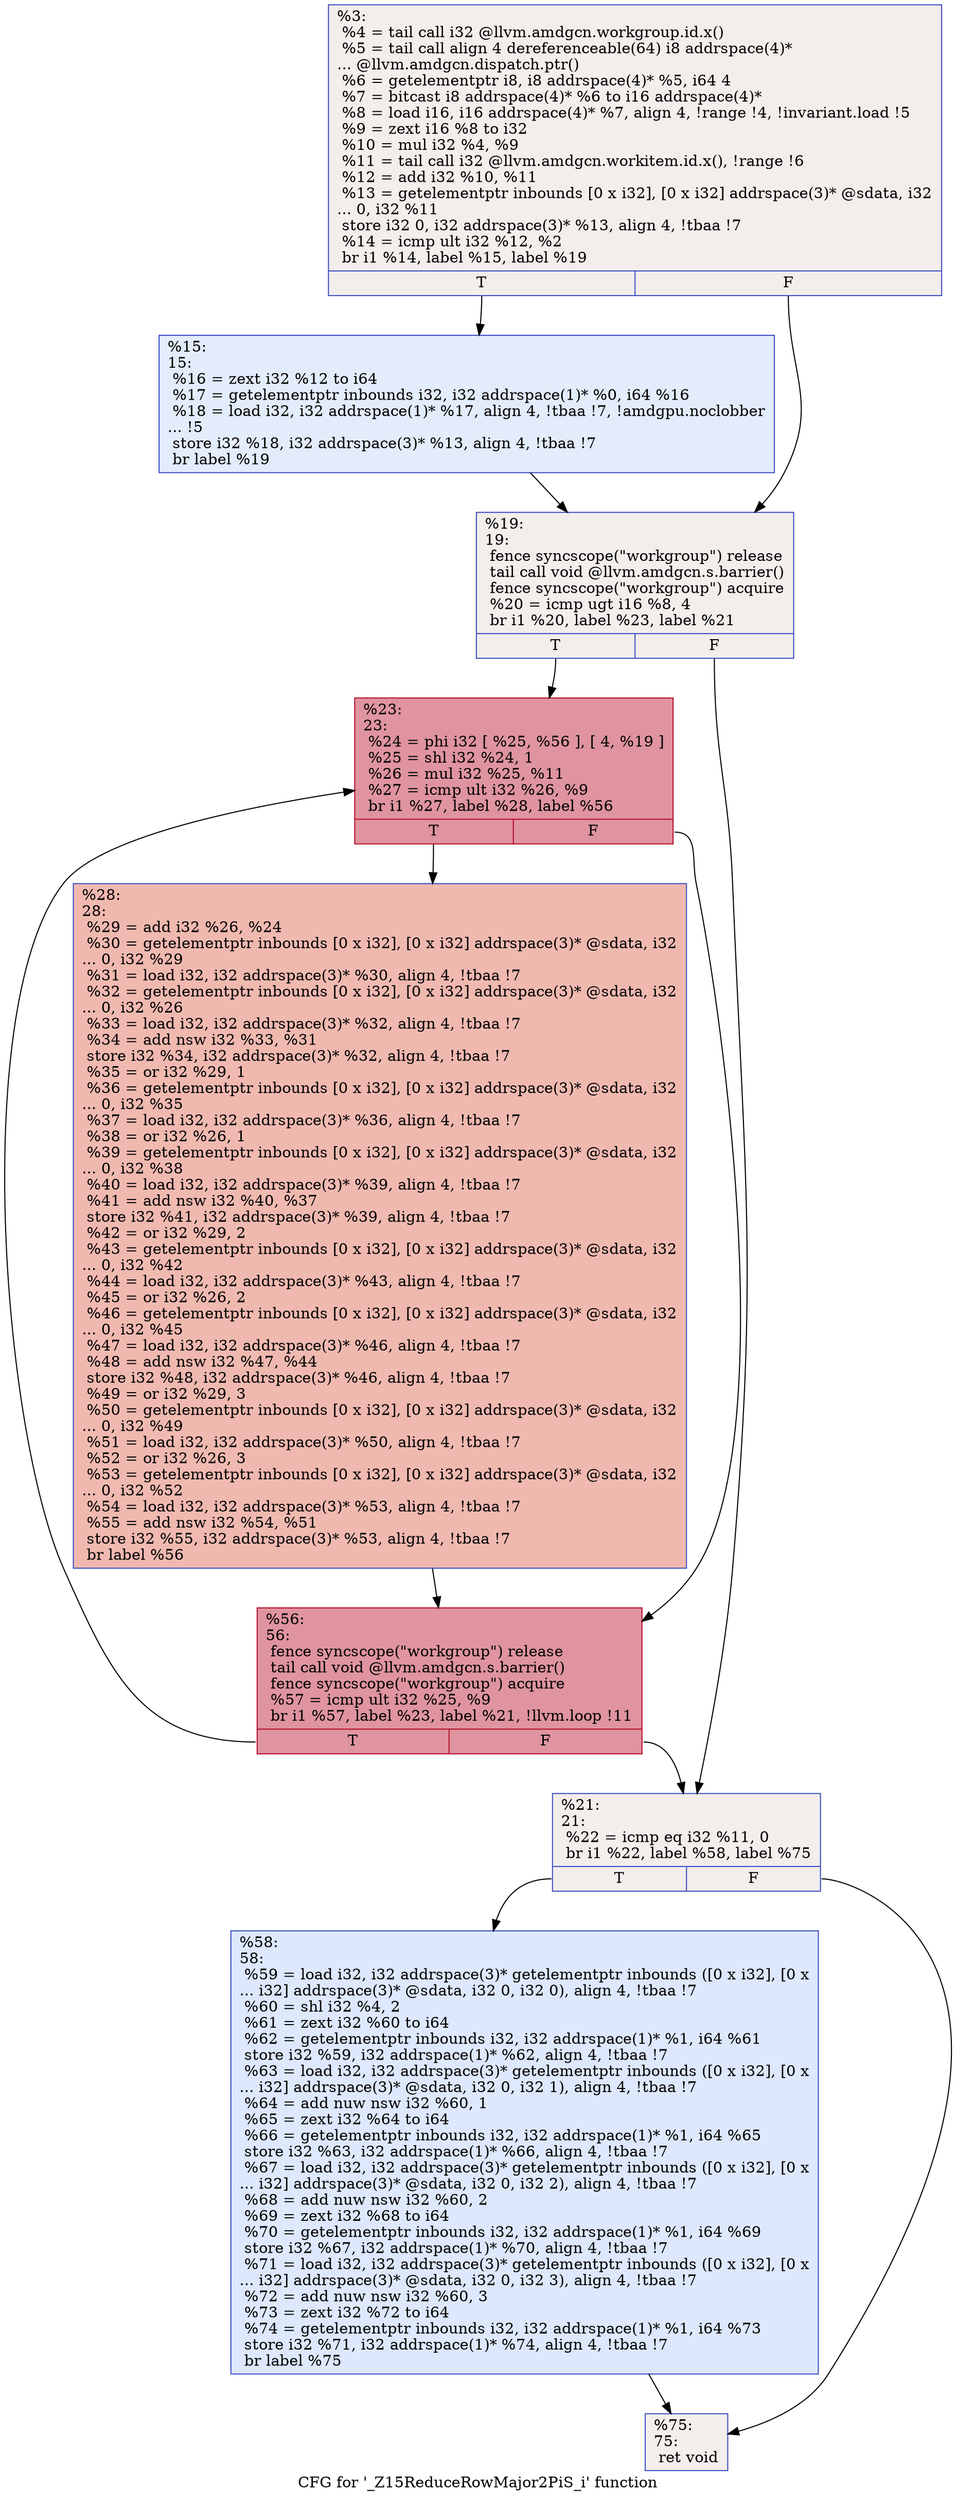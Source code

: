 digraph "CFG for '_Z15ReduceRowMajor2PiS_i' function" {
	label="CFG for '_Z15ReduceRowMajor2PiS_i' function";

	Node0x570d7a0 [shape=record,color="#3d50c3ff", style=filled, fillcolor="#e3d9d370",label="{%3:\l  %4 = tail call i32 @llvm.amdgcn.workgroup.id.x()\l  %5 = tail call align 4 dereferenceable(64) i8 addrspace(4)*\l... @llvm.amdgcn.dispatch.ptr()\l  %6 = getelementptr i8, i8 addrspace(4)* %5, i64 4\l  %7 = bitcast i8 addrspace(4)* %6 to i16 addrspace(4)*\l  %8 = load i16, i16 addrspace(4)* %7, align 4, !range !4, !invariant.load !5\l  %9 = zext i16 %8 to i32\l  %10 = mul i32 %4, %9\l  %11 = tail call i32 @llvm.amdgcn.workitem.id.x(), !range !6\l  %12 = add i32 %10, %11\l  %13 = getelementptr inbounds [0 x i32], [0 x i32] addrspace(3)* @sdata, i32\l... 0, i32 %11\l  store i32 0, i32 addrspace(3)* %13, align 4, !tbaa !7\l  %14 = icmp ult i32 %12, %2\l  br i1 %14, label %15, label %19\l|{<s0>T|<s1>F}}"];
	Node0x570d7a0:s0 -> Node0x570f960;
	Node0x570d7a0:s1 -> Node0x570f9f0;
	Node0x570f960 [shape=record,color="#3d50c3ff", style=filled, fillcolor="#bfd3f670",label="{%15:\l15:                                               \l  %16 = zext i32 %12 to i64\l  %17 = getelementptr inbounds i32, i32 addrspace(1)* %0, i64 %16\l  %18 = load i32, i32 addrspace(1)* %17, align 4, !tbaa !7, !amdgpu.noclobber\l... !5\l  store i32 %18, i32 addrspace(3)* %13, align 4, !tbaa !7\l  br label %19\l}"];
	Node0x570f960 -> Node0x570f9f0;
	Node0x570f9f0 [shape=record,color="#3d50c3ff", style=filled, fillcolor="#e3d9d370",label="{%19:\l19:                                               \l  fence syncscope(\"workgroup\") release\l  tail call void @llvm.amdgcn.s.barrier()\l  fence syncscope(\"workgroup\") acquire\l  %20 = icmp ugt i16 %8, 4\l  br i1 %20, label %23, label %21\l|{<s0>T|<s1>F}}"];
	Node0x570f9f0:s0 -> Node0x5710e20;
	Node0x570f9f0:s1 -> Node0x5710e70;
	Node0x5710e70 [shape=record,color="#3d50c3ff", style=filled, fillcolor="#e3d9d370",label="{%21:\l21:                                               \l  %22 = icmp eq i32 %11, 0\l  br i1 %22, label %58, label %75\l|{<s0>T|<s1>F}}"];
	Node0x5710e70:s0 -> Node0x5711040;
	Node0x5710e70:s1 -> Node0x5711090;
	Node0x5710e20 [shape=record,color="#b70d28ff", style=filled, fillcolor="#b70d2870",label="{%23:\l23:                                               \l  %24 = phi i32 [ %25, %56 ], [ 4, %19 ]\l  %25 = shl i32 %24, 1\l  %26 = mul i32 %25, %11\l  %27 = icmp ult i32 %26, %9\l  br i1 %27, label %28, label %56\l|{<s0>T|<s1>F}}"];
	Node0x5710e20:s0 -> Node0x5711550;
	Node0x5710e20:s1 -> Node0x5711200;
	Node0x5711550 [shape=record,color="#3d50c3ff", style=filled, fillcolor="#de614d70",label="{%28:\l28:                                               \l  %29 = add i32 %26, %24\l  %30 = getelementptr inbounds [0 x i32], [0 x i32] addrspace(3)* @sdata, i32\l... 0, i32 %29\l  %31 = load i32, i32 addrspace(3)* %30, align 4, !tbaa !7\l  %32 = getelementptr inbounds [0 x i32], [0 x i32] addrspace(3)* @sdata, i32\l... 0, i32 %26\l  %33 = load i32, i32 addrspace(3)* %32, align 4, !tbaa !7\l  %34 = add nsw i32 %33, %31\l  store i32 %34, i32 addrspace(3)* %32, align 4, !tbaa !7\l  %35 = or i32 %29, 1\l  %36 = getelementptr inbounds [0 x i32], [0 x i32] addrspace(3)* @sdata, i32\l... 0, i32 %35\l  %37 = load i32, i32 addrspace(3)* %36, align 4, !tbaa !7\l  %38 = or i32 %26, 1\l  %39 = getelementptr inbounds [0 x i32], [0 x i32] addrspace(3)* @sdata, i32\l... 0, i32 %38\l  %40 = load i32, i32 addrspace(3)* %39, align 4, !tbaa !7\l  %41 = add nsw i32 %40, %37\l  store i32 %41, i32 addrspace(3)* %39, align 4, !tbaa !7\l  %42 = or i32 %29, 2\l  %43 = getelementptr inbounds [0 x i32], [0 x i32] addrspace(3)* @sdata, i32\l... 0, i32 %42\l  %44 = load i32, i32 addrspace(3)* %43, align 4, !tbaa !7\l  %45 = or i32 %26, 2\l  %46 = getelementptr inbounds [0 x i32], [0 x i32] addrspace(3)* @sdata, i32\l... 0, i32 %45\l  %47 = load i32, i32 addrspace(3)* %46, align 4, !tbaa !7\l  %48 = add nsw i32 %47, %44\l  store i32 %48, i32 addrspace(3)* %46, align 4, !tbaa !7\l  %49 = or i32 %29, 3\l  %50 = getelementptr inbounds [0 x i32], [0 x i32] addrspace(3)* @sdata, i32\l... 0, i32 %49\l  %51 = load i32, i32 addrspace(3)* %50, align 4, !tbaa !7\l  %52 = or i32 %26, 3\l  %53 = getelementptr inbounds [0 x i32], [0 x i32] addrspace(3)* @sdata, i32\l... 0, i32 %52\l  %54 = load i32, i32 addrspace(3)* %53, align 4, !tbaa !7\l  %55 = add nsw i32 %54, %51\l  store i32 %55, i32 addrspace(3)* %53, align 4, !tbaa !7\l  br label %56\l}"];
	Node0x5711550 -> Node0x5711200;
	Node0x5711200 [shape=record,color="#b70d28ff", style=filled, fillcolor="#b70d2870",label="{%56:\l56:                                               \l  fence syncscope(\"workgroup\") release\l  tail call void @llvm.amdgcn.s.barrier()\l  fence syncscope(\"workgroup\") acquire\l  %57 = icmp ult i32 %25, %9\l  br i1 %57, label %23, label %21, !llvm.loop !11\l|{<s0>T|<s1>F}}"];
	Node0x5711200:s0 -> Node0x5710e20;
	Node0x5711200:s1 -> Node0x5710e70;
	Node0x5711040 [shape=record,color="#3d50c3ff", style=filled, fillcolor="#b2ccfb70",label="{%58:\l58:                                               \l  %59 = load i32, i32 addrspace(3)* getelementptr inbounds ([0 x i32], [0 x\l... i32] addrspace(3)* @sdata, i32 0, i32 0), align 4, !tbaa !7\l  %60 = shl i32 %4, 2\l  %61 = zext i32 %60 to i64\l  %62 = getelementptr inbounds i32, i32 addrspace(1)* %1, i64 %61\l  store i32 %59, i32 addrspace(1)* %62, align 4, !tbaa !7\l  %63 = load i32, i32 addrspace(3)* getelementptr inbounds ([0 x i32], [0 x\l... i32] addrspace(3)* @sdata, i32 0, i32 1), align 4, !tbaa !7\l  %64 = add nuw nsw i32 %60, 1\l  %65 = zext i32 %64 to i64\l  %66 = getelementptr inbounds i32, i32 addrspace(1)* %1, i64 %65\l  store i32 %63, i32 addrspace(1)* %66, align 4, !tbaa !7\l  %67 = load i32, i32 addrspace(3)* getelementptr inbounds ([0 x i32], [0 x\l... i32] addrspace(3)* @sdata, i32 0, i32 2), align 4, !tbaa !7\l  %68 = add nuw nsw i32 %60, 2\l  %69 = zext i32 %68 to i64\l  %70 = getelementptr inbounds i32, i32 addrspace(1)* %1, i64 %69\l  store i32 %67, i32 addrspace(1)* %70, align 4, !tbaa !7\l  %71 = load i32, i32 addrspace(3)* getelementptr inbounds ([0 x i32], [0 x\l... i32] addrspace(3)* @sdata, i32 0, i32 3), align 4, !tbaa !7\l  %72 = add nuw nsw i32 %60, 3\l  %73 = zext i32 %72 to i64\l  %74 = getelementptr inbounds i32, i32 addrspace(1)* %1, i64 %73\l  store i32 %71, i32 addrspace(1)* %74, align 4, !tbaa !7\l  br label %75\l}"];
	Node0x5711040 -> Node0x5711090;
	Node0x5711090 [shape=record,color="#3d50c3ff", style=filled, fillcolor="#e3d9d370",label="{%75:\l75:                                               \l  ret void\l}"];
}
